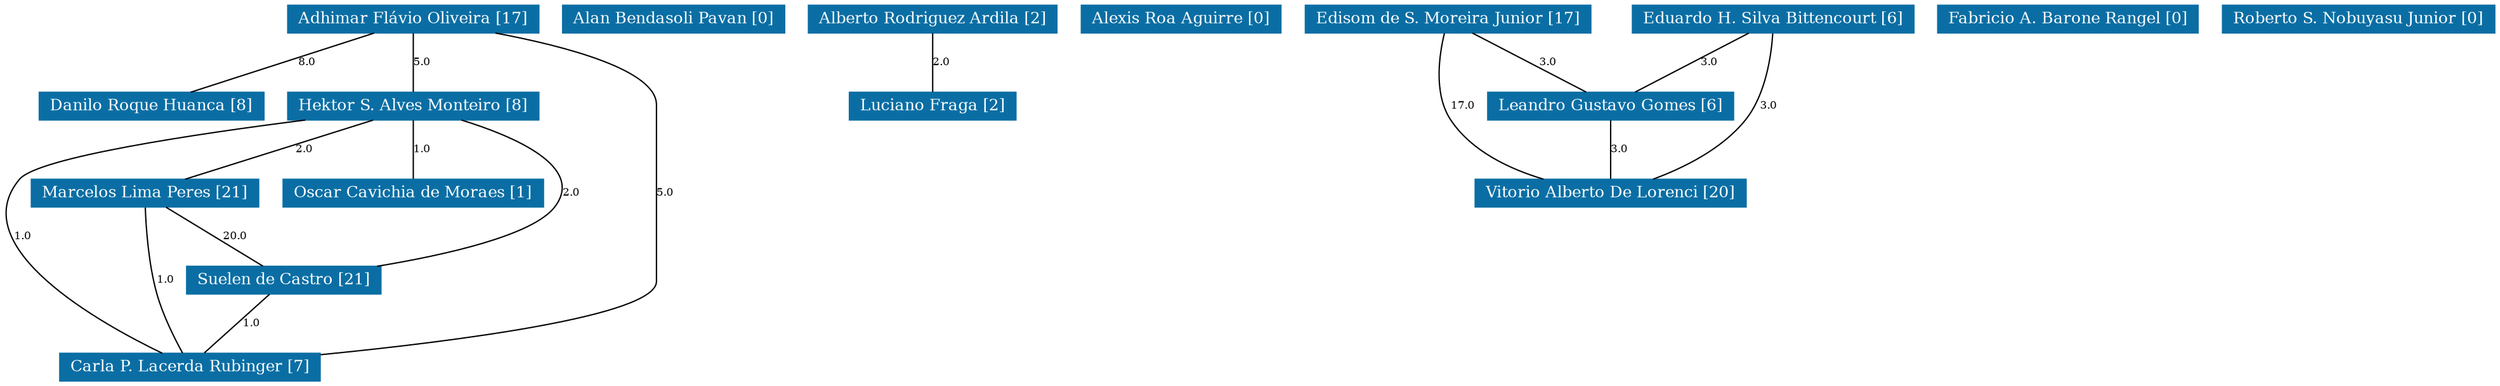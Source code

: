strict graph grafo2 {
	graph [bb="0,0,1596.3,285",
		id=grafo2,
		overlap=False
	];
	node [fontsize=12,
		label="\N",
		shape=rectangle,
		style=filled
	];
	0	 [URL="membro-1031795555698099.html",
		color="#0A6EA4",
		fontcolor="#FFFFFF",
		height=0.29167,
		label="Adhimar Flávio Oliveira [17]",
		pos="284.8,274.5",
		width=2.1389];
	4	 [URL="membro-8697679642900908.html",
		color="#0A6EA4",
		fontcolor="#FFFFFF",
		height=0.29167,
		label="Danilo Roque Huanca [8]",
		pos="119.8,208.5",
		width=1.9306];
	0 -- 4	 [fontsize=8,
		label=8.0,
		lp="217.8,241.5",
		pos="258.29,263.9 227.5,251.58 177.01,231.38 146.25,219.08"];
	8	 [URL="membro-2145668168587564.html",
		color="#0A6EA4",
		fontcolor="#FFFFFF",
		height=0.29167,
		label="Hektor S. Alves Monteiro [8]",
		pos="284.8,208.5",
		width=2.1528];
	0 -- 8	 [fontsize=8,
		label=5.0,
		lp="289.8,241.5",
		pos="284.8,263.9 284.8,251.65 284.8,231.62 284.8,219.3"];
	15	 [URL="membro-5158730912554506.html",
		color="#0A6EA4",
		fontcolor="#FFFFFF",
		height=0.29167,
		label="Carla P. Lacerda Rubinger [7]",
		pos="147.8,10.5",
		width=2.1944];
	0 -- 15	 [fontsize=8,
		label=5.0,
		lp="450.8,142.5",
		pos="335.3,263.92 382.52,252.53 445.8,232.74 445.8,208.5 445.8,208.5 445.8,208.5 445.8,76.5 445.8,54.046 315.16,32.392 226.88,20.323"];
	8 -- 15	 [fontsize=8,
		label=1.0,
		lp="39.804,109.5",
		pos="218.86,197.95 149.92,186.26 50.133,167.17 38.804,153 0,104.47 87.871,45.036 128.55,21.167"];
	11	 [URL="membro-0335350966509134.html",
		color="#0A6EA4",
		fontcolor="#FFFFFF",
		height=0.29167,
		label="Marcelos Lima Peres [21]",
		pos="117.8,142.5",
		width=1.9306];
	8 -- 11	 [fontsize=8,
		label=2.0,
		lp="216.8,175.5",
		pos="257.97,197.9 226.81,185.58 175.7,165.38 144.57,153.08"];
	12	 [URL="membro-0422047938601624.html",
		color="#0A6EA4",
		fontcolor="#FFFFFF",
		height=0.29167,
		label="Oscar Cavichia de Moraes [1]",
		pos="284.8,142.5",
		width=2.1944];
	8 -- 12	 [fontsize=8,
		label=1.0,
		lp="289.8,175.5",
		pos="284.8,197.9 284.8,185.65 284.8,165.62 284.8,153.3"];
	13	 [URL="membro-9126744461400749.html",
		color="#0A6EA4",
		fontcolor="#FFFFFF",
		height=0.29167,
		label="Suelen de Castro [21]",
		pos="205.8,76.5",
		width=1.6528];
	8 -- 13	 [fontsize=8,
		label=2.0,
		lp="382.8,142.5",
		pos="314.45,197.97 347.26,184.63 393,159.99 372.8,132 359.13,113.05 302.15,96.923 258.51,87.018"];
	11 -- 15	 [fontsize=8,
		label=1.0,
		lp="131.8,76.5",
		pos="118.23,131.96 119.01,117.08 121.16,89.125 126.8,66 130.71,49.987 137.94,32.31 142.81,21.305"];
	11 -- 13	 [fontsize=8,
		label=20.0,
		lp="174.8,109.5",
		pos="131.94,131.9 148.36,119.58 175.29,99.383 191.7,87.078"];
	13 -- 15	 [fontsize=8,
		label=1.0,
		lp="185.8,43.5",
		pos="196.49,65.896 185.73,53.653 168.12,33.622 157.29,21.297"];
	1	 [URL="membro-8154959660506192.html",
		color="#0A6EA4",
		fontcolor="#FFFFFF",
		height=0.29167,
		label="Alan Bendasoli Pavan [0]",
		pos="449.8,274.5",
		width=1.9306];
	2	 [URL="membro-7982796939759440.html",
		color="#0A6EA4",
		fontcolor="#FFFFFF",
		height=0.29167,
		label="Alberto Rodriguez Ardila [2]",
		pos="614.8,274.5",
		width=2.1528];
	10	 [URL="membro-6549869827105994.html",
		color="#0A6EA4",
		fontcolor="#FFFFFF",
		height=0.29167,
		label="Luciano Fraga [2]",
		pos="614.8,208.5",
		width=1.4167];
	2 -- 10	 [fontsize=8,
		label=2.0,
		lp="619.8,241.5",
		pos="614.8,263.9 614.8,251.65 614.8,231.62 614.8,219.3"];
	3	 [URL="membro-3842382209626823.html",
		color="#0A6EA4",
		fontcolor="#FFFFFF",
		height=0.29167,
		label="Alexis Roa Aguirre [0]",
		pos="772.8,274.5",
		width=1.7361];
	5	 [URL="membro-7966592529955054.html",
		color="#0A6EA4",
		fontcolor="#FFFFFF",
		height=0.29167,
		label="Edisom de S. Moreira Junior [17]",
		pos="940.8,274.5",
		width=2.4306];
	9	 [URL="membro-4666057965864411.html",
		color="#0A6EA4",
		fontcolor="#FFFFFF",
		height=0.29167,
		label="Leandro Gustavo Gomes [6]",
		pos="1040.8,208.5",
		width=2.1111];
	5 -- 9	 [fontsize=8,
		label=3.0,
		lp="1001.8,241.5",
		pos="956.87,263.9 975.53,251.58 1006.1,231.38 1024.8,219.08"];
	14	 [URL="membro-1361400129993392.html",
		color="#0A6EA4",
		fontcolor="#FFFFFF",
		height=0.29167,
		label="Vitorio Alberto De Lorenci [20]",
		pos="1040.8,142.5",
		width=2.3611];
	5 -- 14	 [fontsize=8,
		label=17.0,
		lp="949.3,208.5",
		pos="938.03,263.96 934.55,248.32 930.42,218.62 942.8,198 956.19,175.71 982.12,161.6 1003.9,153.19"];
	9 -- 14	 [fontsize=8,
		label=3.0,
		lp="1045.8,175.5",
		pos="1040.8,197.9 1040.8,185.65 1040.8,165.62 1040.8,153.3"];
	6	 [URL="membro-9213789315416977.html",
		color="#0A6EA4",
		fontcolor="#FFFFFF",
		height=0.29167,
		label="Eduardo H. Silva Bittencourt [6]",
		pos="1145.8,274.5",
		width=2.3889];
	6 -- 9	 [fontsize=8,
		label=3.0,
		lp="1103.8,241.5",
		pos="1128.9,263.9 1109.3,251.58 1077.2,231.38 1057.6,219.08"];
	6 -- 14	 [fontsize=8,
		label=3.0,
		lp="1140.8,208.5",
		pos="1145.4,263.84 1144.3,248.06 1140.3,218.16 1125.8,198 1110.9,177.26 1085.6,162.21 1066.4,153.06"];
	7	 [URL="membro-2436691587435689.html",
		color="#0A6EA4",
		fontcolor="#FFFFFF",
		height=0.29167,
		label="Fabricio A. Barone Rangel [0]",
		pos="1330.8,274.5",
		width=2.2361];
	16	 [URL="membro-6458988217441388.html",
		color="#0A6EA4",
		fontcolor="#FFFFFF",
		height=0.29167,
		label="Roberto S. Nobuyasu Junior [0]",
		pos="1512.8,274.5",
		width=2.3194];
}
